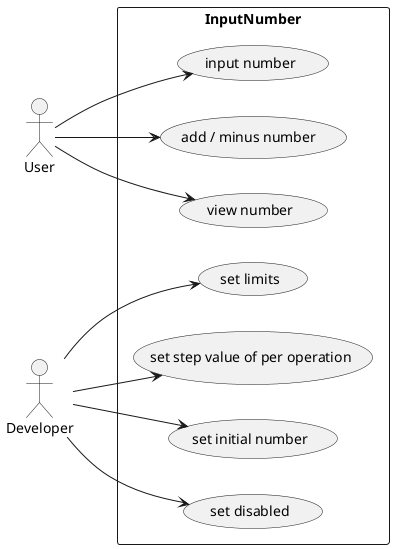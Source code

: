 @startuml
left to right direction
skinparam packageStyle rectangle
actor User
actor Developer
rectangle InputNumber {
    (input number)
    (add / minus number )
    (view number)
    (set limits)
    (set step value of per operation)
    (set initial number)
    (set disabled)
}

User --> (input number)
User --> (add / minus number )
User --> (view number)

Developer --> (set limits)
Developer --> (set step value of per operation)
Developer --> (set initial number)
Developer --> (set disabled)
@enduml
